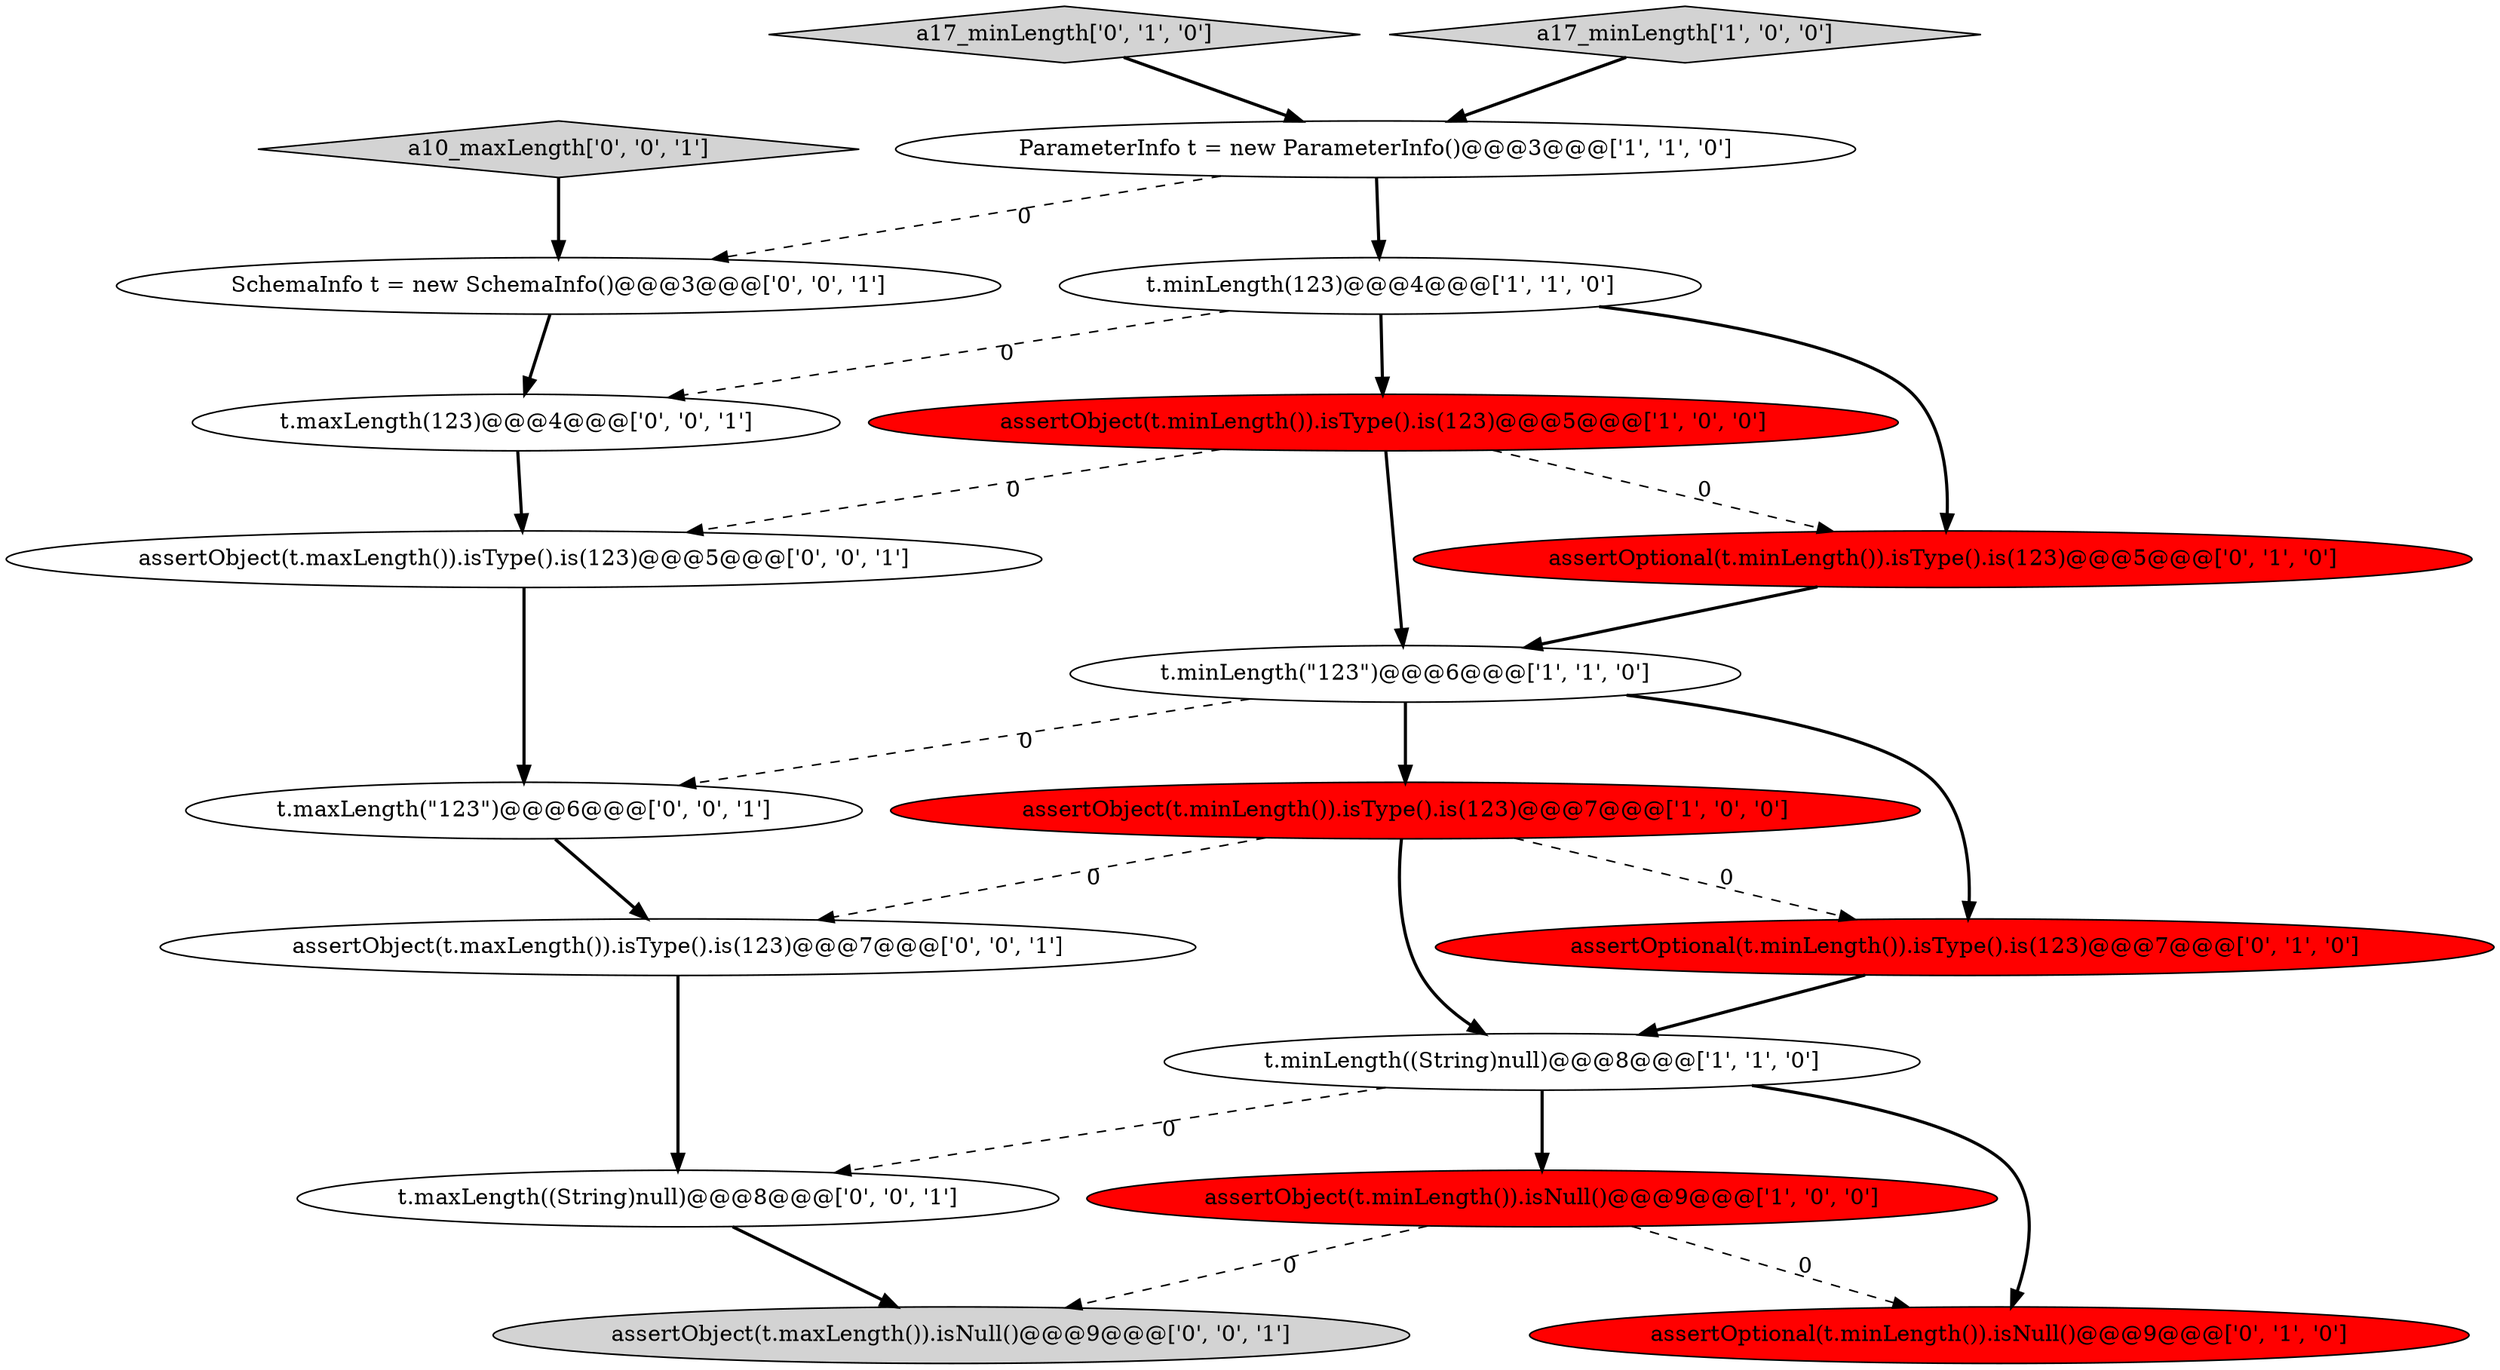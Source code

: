 digraph {
15 [style = filled, label = "t.maxLength(\"123\")@@@6@@@['0', '0', '1']", fillcolor = white, shape = ellipse image = "AAA0AAABBB3BBB"];
19 [style = filled, label = "a10_maxLength['0', '0', '1']", fillcolor = lightgray, shape = diamond image = "AAA0AAABBB3BBB"];
11 [style = filled, label = "assertOptional(t.minLength()).isNull()@@@9@@@['0', '1', '0']", fillcolor = red, shape = ellipse image = "AAA1AAABBB2BBB"];
4 [style = filled, label = "t.minLength(\"123\")@@@6@@@['1', '1', '0']", fillcolor = white, shape = ellipse image = "AAA0AAABBB1BBB"];
9 [style = filled, label = "a17_minLength['0', '1', '0']", fillcolor = lightgray, shape = diamond image = "AAA0AAABBB2BBB"];
18 [style = filled, label = "assertObject(t.maxLength()).isType().is(123)@@@5@@@['0', '0', '1']", fillcolor = white, shape = ellipse image = "AAA0AAABBB3BBB"];
6 [style = filled, label = "t.minLength((String)null)@@@8@@@['1', '1', '0']", fillcolor = white, shape = ellipse image = "AAA0AAABBB1BBB"];
3 [style = filled, label = "t.minLength(123)@@@4@@@['1', '1', '0']", fillcolor = white, shape = ellipse image = "AAA0AAABBB1BBB"];
2 [style = filled, label = "ParameterInfo t = new ParameterInfo()@@@3@@@['1', '1', '0']", fillcolor = white, shape = ellipse image = "AAA0AAABBB1BBB"];
5 [style = filled, label = "assertObject(t.minLength()).isNull()@@@9@@@['1', '0', '0']", fillcolor = red, shape = ellipse image = "AAA1AAABBB1BBB"];
8 [style = filled, label = "assertOptional(t.minLength()).isType().is(123)@@@5@@@['0', '1', '0']", fillcolor = red, shape = ellipse image = "AAA1AAABBB2BBB"];
14 [style = filled, label = "assertObject(t.maxLength()).isNull()@@@9@@@['0', '0', '1']", fillcolor = lightgray, shape = ellipse image = "AAA0AAABBB3BBB"];
10 [style = filled, label = "assertOptional(t.minLength()).isType().is(123)@@@7@@@['0', '1', '0']", fillcolor = red, shape = ellipse image = "AAA1AAABBB2BBB"];
1 [style = filled, label = "assertObject(t.minLength()).isType().is(123)@@@5@@@['1', '0', '0']", fillcolor = red, shape = ellipse image = "AAA1AAABBB1BBB"];
16 [style = filled, label = "assertObject(t.maxLength()).isType().is(123)@@@7@@@['0', '0', '1']", fillcolor = white, shape = ellipse image = "AAA0AAABBB3BBB"];
12 [style = filled, label = "SchemaInfo t = new SchemaInfo()@@@3@@@['0', '0', '1']", fillcolor = white, shape = ellipse image = "AAA0AAABBB3BBB"];
7 [style = filled, label = "assertObject(t.minLength()).isType().is(123)@@@7@@@['1', '0', '0']", fillcolor = red, shape = ellipse image = "AAA1AAABBB1BBB"];
13 [style = filled, label = "t.maxLength(123)@@@4@@@['0', '0', '1']", fillcolor = white, shape = ellipse image = "AAA0AAABBB3BBB"];
17 [style = filled, label = "t.maxLength((String)null)@@@8@@@['0', '0', '1']", fillcolor = white, shape = ellipse image = "AAA0AAABBB3BBB"];
0 [style = filled, label = "a17_minLength['1', '0', '0']", fillcolor = lightgray, shape = diamond image = "AAA0AAABBB1BBB"];
4->10 [style = bold, label=""];
1->4 [style = bold, label=""];
5->14 [style = dashed, label="0"];
3->1 [style = bold, label=""];
19->12 [style = bold, label=""];
9->2 [style = bold, label=""];
7->16 [style = dashed, label="0"];
2->3 [style = bold, label=""];
0->2 [style = bold, label=""];
18->15 [style = bold, label=""];
6->17 [style = dashed, label="0"];
1->18 [style = dashed, label="0"];
16->17 [style = bold, label=""];
15->16 [style = bold, label=""];
3->13 [style = dashed, label="0"];
10->6 [style = bold, label=""];
4->7 [style = bold, label=""];
12->13 [style = bold, label=""];
2->12 [style = dashed, label="0"];
6->5 [style = bold, label=""];
5->11 [style = dashed, label="0"];
17->14 [style = bold, label=""];
4->15 [style = dashed, label="0"];
3->8 [style = bold, label=""];
6->11 [style = bold, label=""];
7->6 [style = bold, label=""];
7->10 [style = dashed, label="0"];
1->8 [style = dashed, label="0"];
8->4 [style = bold, label=""];
13->18 [style = bold, label=""];
}

